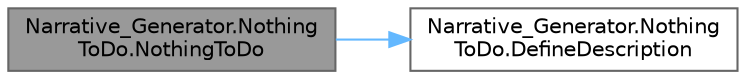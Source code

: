 digraph "Narrative_Generator.NothingToDo.NothingToDo"
{
 // LATEX_PDF_SIZE
  bgcolor="transparent";
  edge [fontname=Helvetica,fontsize=10,labelfontname=Helvetica,labelfontsize=10];
  node [fontname=Helvetica,fontsize=10,shape=box,height=0.2,width=0.4];
  rankdir="LR";
  Node1 [label="Narrative_Generator.Nothing\lToDo.NothingToDo",height=0.2,width=0.4,color="gray40", fillcolor="grey60", style="filled", fontcolor="black",tooltip="A constructor based only on the state of the story world."];
  Node1 -> Node2 [color="steelblue1",style="solid"];
  Node2 [label="Narrative_Generator.Nothing\lToDo.DefineDescription",height=0.2,width=0.4,color="grey40", fillcolor="white", style="filled",URL="$class_narrative___generator_1_1_nothing_to_do.html#ad28e8d422c6cd7acfebe390cb001f4b6",tooltip="A method that creates a description of the action."];
}
